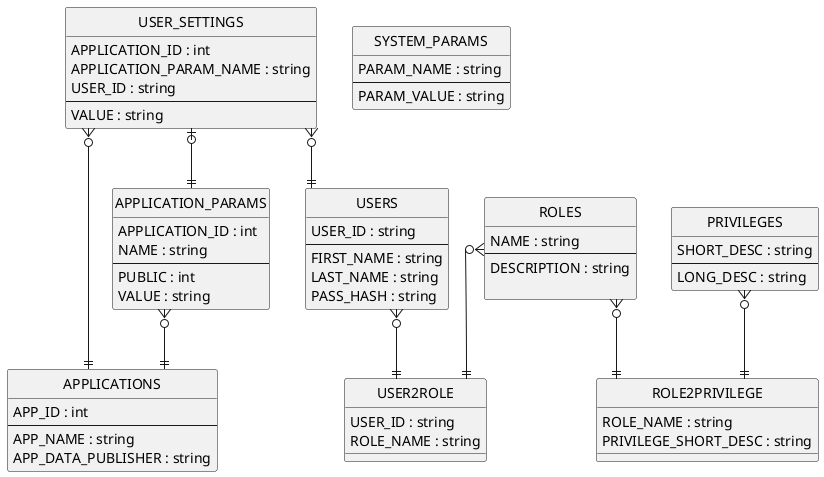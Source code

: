 @startuml

' configuration
hide circle
skinparam linetype ortho

' comment

entity "APPLICATIONS" as app {
APP_ID : int
--
APP_NAME : string
APP_DATA_PUBLISHER : string
}

entity "SYSTEM_PARAMS" as sysParam {
PARAM_NAME : string
--
PARAM_VALUE : string
}

entity "APPLICATION_PARAMS" as appParam {
APPLICATION_ID : int
NAME : string
--
PUBLIC : int
VALUE : string
}

entity "USER_SETTINGS" as userParams {
APPLICATION_ID : int
APPLICATION_PARAM_NAME : string
USER_ID : string
--
VALUE : string
}

entity "ROLES" as userRoles {
NAME : string
--
DESCRIPTION : string

}

entity "USERS" as user {
USER_ID : string
--
FIRST_NAME : string 
LAST_NAME : string
PASS_HASH : string 
}


entity "PRIVILEGES" as rolePrivileges {
SHORT_DESC : string
--
LONG_DESC : string
}

entity "ROLE2PRIVILEGE" as r2p {
ROLE_NAME : string
PRIVILEGE_SHORT_DESC : string  
}

entity "USER2ROLE" as u2p {
USER_ID : string
ROLE_NAME : string
}


userParams }o--|| app
userParams  }o--|| user
appParam }o--|| app
userParams |o--|| appParam 
user }o--|| u2p
userRoles }o--|| u2p
userRoles }o--|| r2p
rolePrivileges }o--|| r2p
@enduml